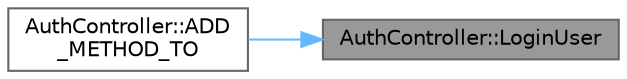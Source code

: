 digraph "AuthController::LoginUser"
{
 // LATEX_PDF_SIZE
  bgcolor="transparent";
  edge [fontname=Helvetica,fontsize=10,labelfontname=Helvetica,labelfontsize=10];
  node [fontname=Helvetica,fontsize=10,shape=box,height=0.2,width=0.4];
  rankdir="RL";
  Node1 [id="Node000001",label="AuthController::LoginUser",height=0.2,width=0.4,color="gray40", fillcolor="grey60", style="filled", fontcolor="black",tooltip="Обрабатывает запрос на вход пользователя в систему."];
  Node1 -> Node2 [id="edge1_Node000001_Node000002",dir="back",color="steelblue1",style="solid",tooltip=" "];
  Node2 [id="Node000002",label="AuthController::ADD\l_METHOD_TO",height=0.2,width=0.4,color="grey40", fillcolor="white", style="filled",URL="$class_auth_controller.html#a663dd9fc0c1605cb529708da959a1fe4",tooltip="Регистрирует метод LoginUser для обработки POST-запросов на маршруте AUTH_LOGIN."];
}
